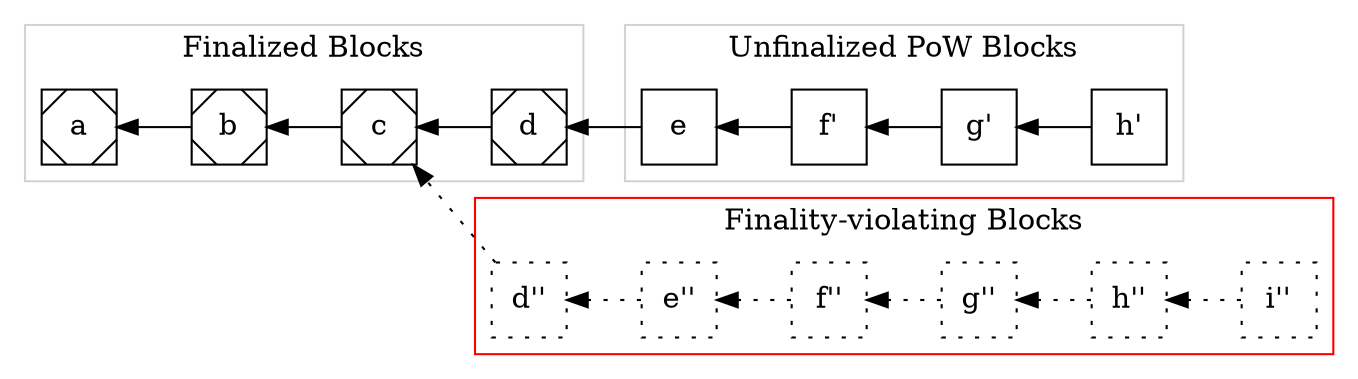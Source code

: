 digraph BlockHistory {
    rankdir = RL
    color = "lightgrey"

    subgraph cluster_pow {
        label = "Unfinalized PoW Blocks"
        node [ shape=square ]

        h1 [ label = "h'"]
        g1 [ label = "g'"]
        f1 [ label = "f'"]

        h1 -> g1
        g1 -> f1
        f1 -> e
    }

    subgraph cluster_final {
        label = "Finalized Blocks"
        node [ shape=Msquare ]

        e -> d
        d -> c
        c -> b
        b -> a
    }

    subgraph cluster_finality_violation {
        label = "Finality-violating Blocks"
        node [ shape=square; style=dotted ]
        edge [ style=dotted ]
        color = "red"

        i2 [ label = "i''"]
        h2 [ label = "h''"]
        g2 [ label = "g''"]
        f2 [ label = "f''"]
        e2 [ label = "e''"]
        d2 [ label = "d''"]

        i2 -> h2
        h2 -> g2
        g2 -> f2
        f2 -> e2
        e2 -> d2
        d2 -> c
    }
}

